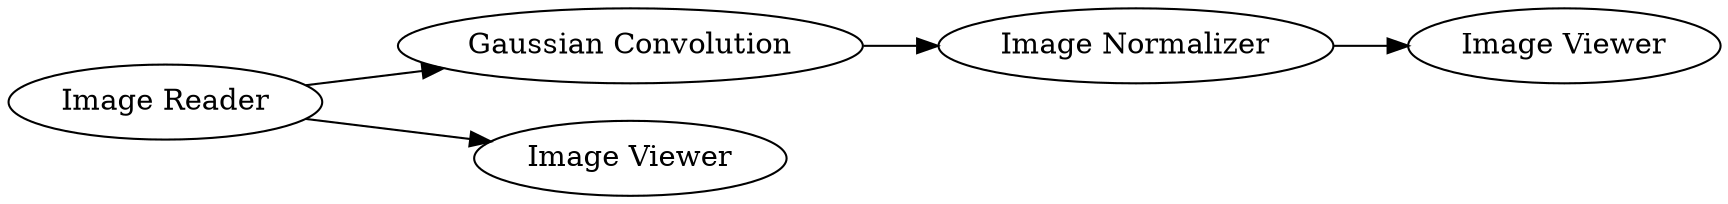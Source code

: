 digraph {
	3 [label="Image Reader"]
	4 [label="Gaussian Convolution"]
	5 [label="Image Normalizer"]
	6 [label="Image Viewer"]
	7 [label="Image Viewer"]
	3 -> 4
	3 -> 7
	4 -> 5
	5 -> 6
	rankdir=LR
}
